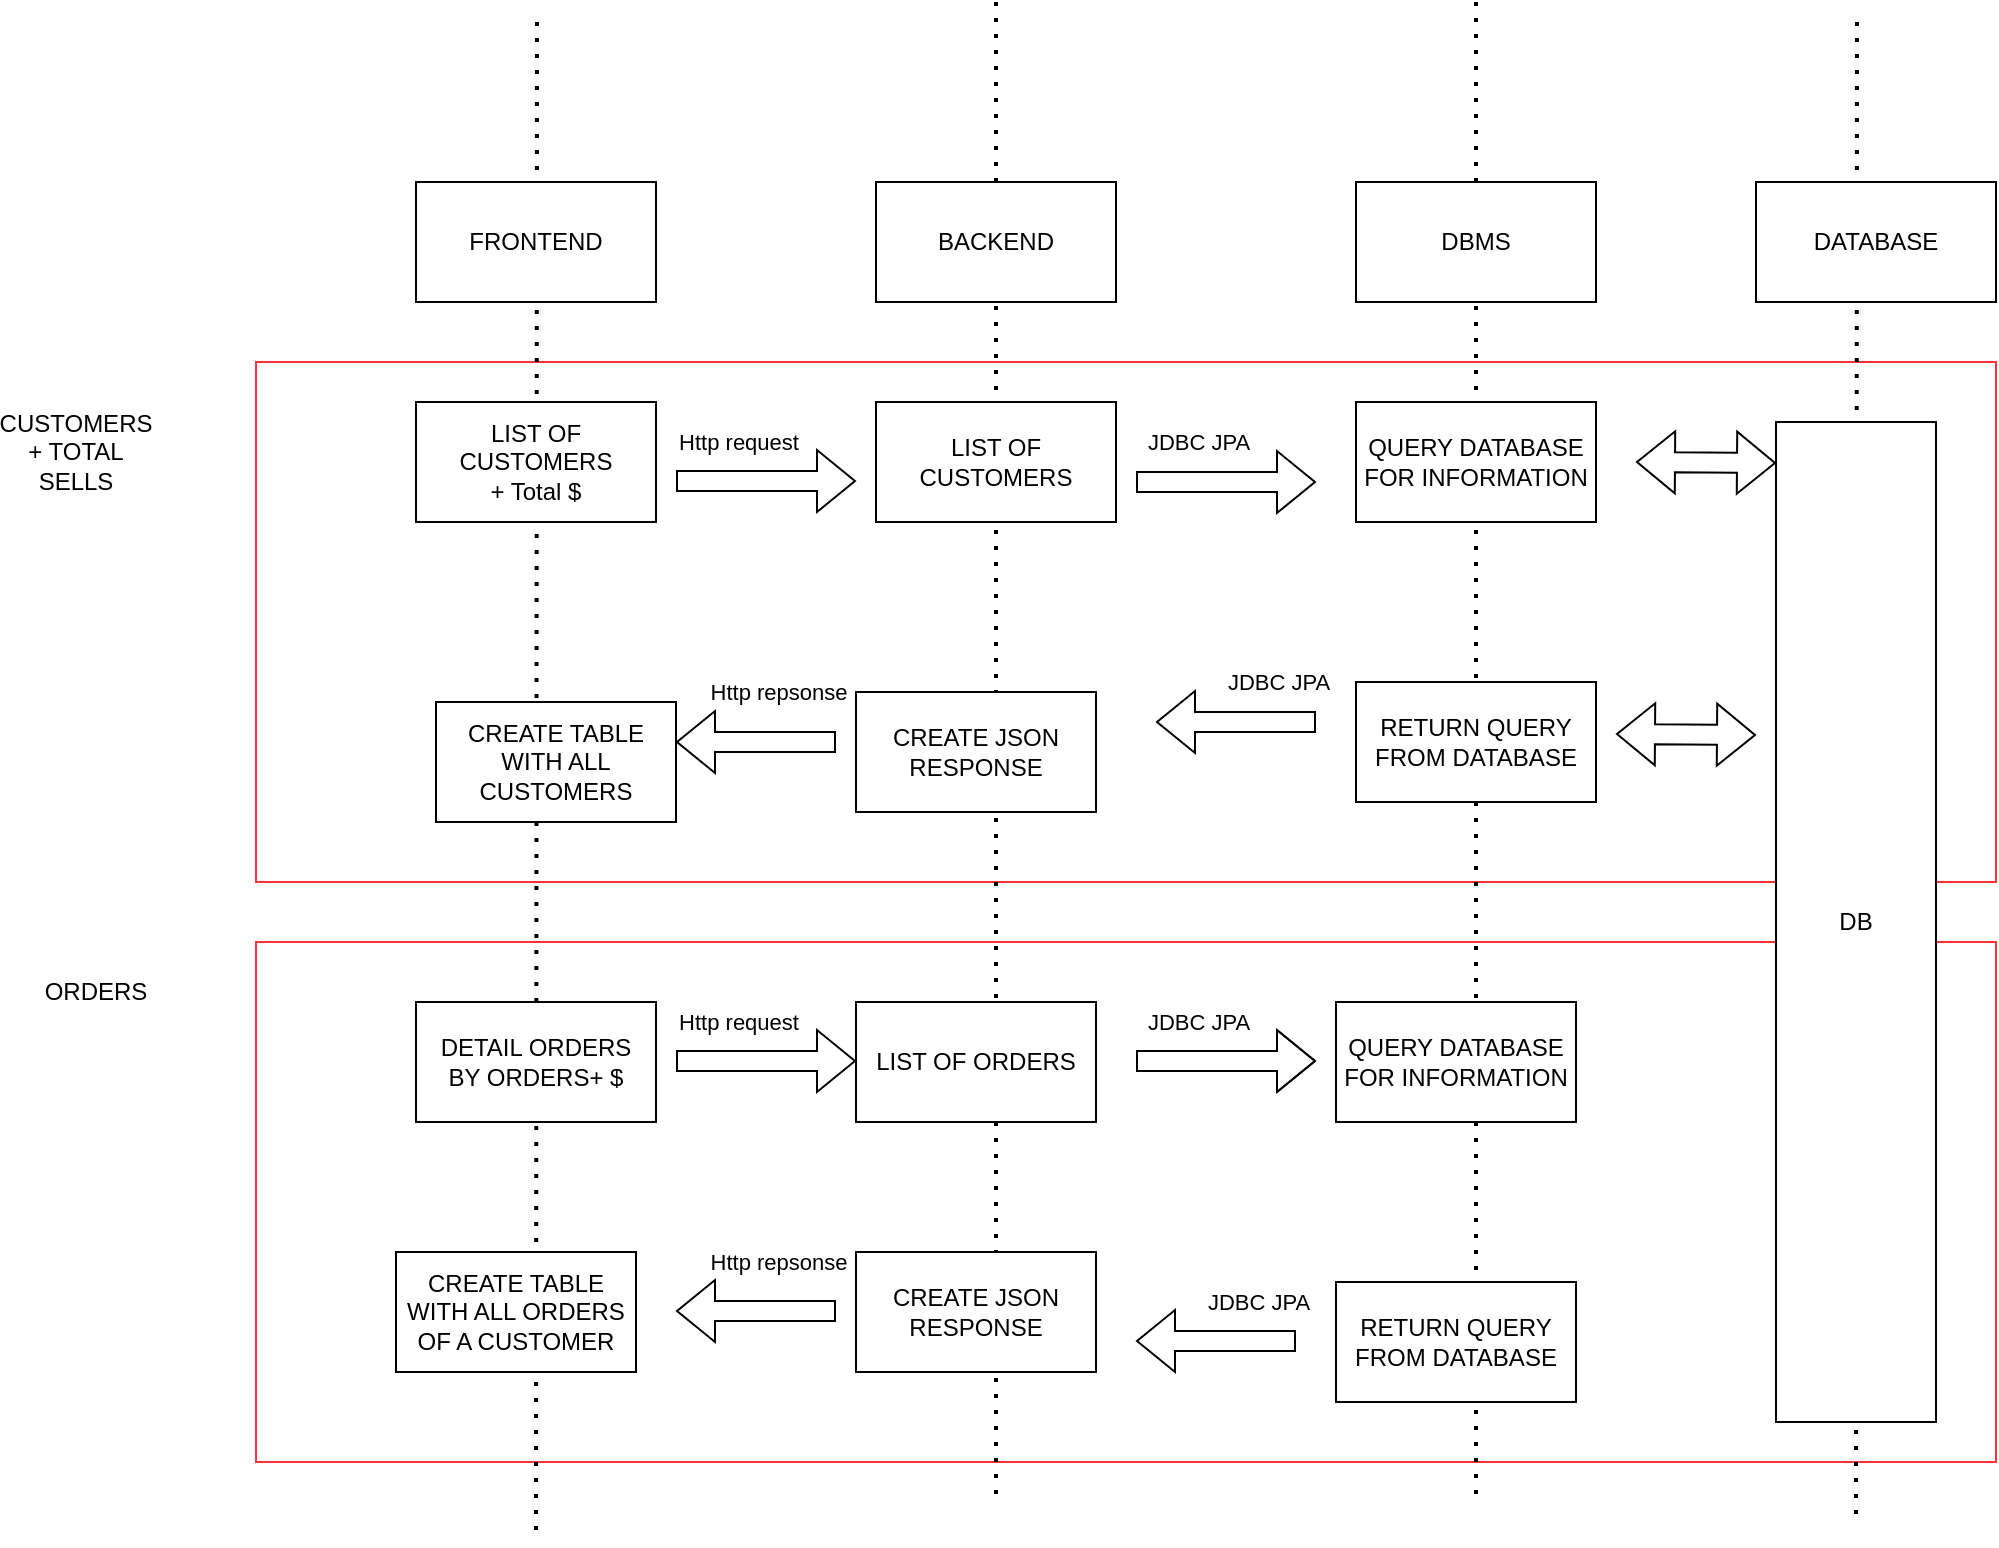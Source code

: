 <mxfile version="21.3.7" type="device">
  <diagram name="Page-1" id="13e1069c-82ec-6db2-03f1-153e76fe0fe0">
    <mxGraphModel dx="1469" dy="647" grid="1" gridSize="10" guides="1" tooltips="1" connect="1" arrows="1" fold="1" page="1" pageScale="1" pageWidth="1100" pageHeight="850" background="none" math="0" shadow="0">
      <root>
        <mxCell id="0" />
        <mxCell id="1" parent="0" />
        <mxCell id="r90ltT_Q9tdW3Xzcblut-41" value="" style="rounded=0;whiteSpace=wrap;html=1;strokeColor=#FF3333;fillColor=#FFFFFF;movable=0;resizable=0;rotatable=0;deletable=0;editable=0;locked=1;connectable=0;" vertex="1" parent="1">
          <mxGeometry x="590" y="550" width="870" height="260" as="geometry" />
        </mxCell>
        <mxCell id="r90ltT_Q9tdW3Xzcblut-40" value="" style="rounded=0;whiteSpace=wrap;html=1;strokeColor=#FF3333;fillColor=#FFFFFF;movable=0;resizable=0;rotatable=0;deletable=0;editable=0;locked=1;connectable=0;" vertex="1" parent="1">
          <mxGeometry x="590" y="260" width="870" height="260" as="geometry" />
        </mxCell>
        <mxCell id="r90ltT_Q9tdW3Xzcblut-7" value="" style="endArrow=none;dashed=1;html=1;dashPattern=1 3;strokeWidth=2;rounded=0;" edge="1" parent="1">
          <mxGeometry width="50" height="50" relative="1" as="geometry">
            <mxPoint x="960" y="80" as="sourcePoint" />
            <mxPoint x="960" y="830" as="targetPoint" />
          </mxGeometry>
        </mxCell>
        <mxCell id="r90ltT_Q9tdW3Xzcblut-8" value="BACKEND" style="rounded=0;whiteSpace=wrap;html=1;" vertex="1" parent="1">
          <mxGeometry x="900" y="170" width="120" height="60" as="geometry" />
        </mxCell>
        <mxCell id="r90ltT_Q9tdW3Xzcblut-11" value="" style="endArrow=none;dashed=1;html=1;dashPattern=1 3;strokeWidth=2;rounded=0;" edge="1" parent="1">
          <mxGeometry width="50" height="50" relative="1" as="geometry">
            <mxPoint x="730.5" y="90" as="sourcePoint" />
            <mxPoint x="730" y="850" as="targetPoint" />
          </mxGeometry>
        </mxCell>
        <mxCell id="r90ltT_Q9tdW3Xzcblut-12" value="" style="endArrow=none;dashed=1;html=1;dashPattern=1 3;strokeWidth=2;rounded=0;" edge="1" parent="1">
          <mxGeometry width="50" height="50" relative="1" as="geometry">
            <mxPoint x="1200" y="80" as="sourcePoint" />
            <mxPoint x="1200" y="830" as="targetPoint" />
          </mxGeometry>
        </mxCell>
        <mxCell id="r90ltT_Q9tdW3Xzcblut-9" value="DBMS" style="rounded=0;whiteSpace=wrap;html=1;" vertex="1" parent="1">
          <mxGeometry x="1140" y="170" width="120" height="60" as="geometry" />
        </mxCell>
        <mxCell id="r90ltT_Q9tdW3Xzcblut-10" value="FRONTEND" style="rounded=0;whiteSpace=wrap;html=1;" vertex="1" parent="1">
          <mxGeometry x="670" y="170" width="120" height="60" as="geometry" />
        </mxCell>
        <mxCell id="r90ltT_Q9tdW3Xzcblut-13" value="LIST OF CUSTOMERS&lt;br&gt;+ Total $" style="rounded=0;whiteSpace=wrap;html=1;" vertex="1" parent="1">
          <mxGeometry x="670" y="280" width="120" height="60" as="geometry" />
        </mxCell>
        <mxCell id="r90ltT_Q9tdW3Xzcblut-14" value="DETAIL ORDERS&lt;br&gt;BY ORDERS+ $" style="rounded=0;whiteSpace=wrap;html=1;" vertex="1" parent="1">
          <mxGeometry x="670" y="580" width="120" height="60" as="geometry" />
        </mxCell>
        <mxCell id="r90ltT_Q9tdW3Xzcblut-15" value="LIST OF CUSTOMERS" style="rounded=0;whiteSpace=wrap;html=1;" vertex="1" parent="1">
          <mxGeometry x="900" y="280" width="120" height="60" as="geometry" />
        </mxCell>
        <mxCell id="r90ltT_Q9tdW3Xzcblut-16" value="QUERY DATABASE FOR INFORMATION" style="rounded=0;whiteSpace=wrap;html=1;" vertex="1" parent="1">
          <mxGeometry x="1140" y="280" width="120" height="60" as="geometry" />
        </mxCell>
        <mxCell id="r90ltT_Q9tdW3Xzcblut-19" value="" style="shape=flexArrow;endArrow=classic;html=1;rounded=0;" edge="1" parent="1">
          <mxGeometry width="50" height="50" relative="1" as="geometry">
            <mxPoint x="800" y="319.5" as="sourcePoint" />
            <mxPoint x="890" y="319.5" as="targetPoint" />
          </mxGeometry>
        </mxCell>
        <mxCell id="r90ltT_Q9tdW3Xzcblut-20" value="Http request" style="edgeLabel;html=1;align=center;verticalAlign=middle;resizable=0;points=[];" vertex="1" connectable="0" parent="r90ltT_Q9tdW3Xzcblut-19">
          <mxGeometry x="0.318" relative="1" as="geometry">
            <mxPoint x="-29" y="-20" as="offset" />
          </mxGeometry>
        </mxCell>
        <mxCell id="r90ltT_Q9tdW3Xzcblut-21" value="" style="shape=flexArrow;endArrow=classic;html=1;rounded=0;" edge="1" parent="1">
          <mxGeometry width="50" height="50" relative="1" as="geometry">
            <mxPoint x="1030" y="320" as="sourcePoint" />
            <mxPoint x="1120" y="320" as="targetPoint" />
          </mxGeometry>
        </mxCell>
        <mxCell id="r90ltT_Q9tdW3Xzcblut-22" value="JDBC JPA" style="edgeLabel;html=1;align=center;verticalAlign=middle;resizable=0;points=[];" vertex="1" connectable="0" parent="r90ltT_Q9tdW3Xzcblut-21">
          <mxGeometry x="0.318" relative="1" as="geometry">
            <mxPoint x="-29" y="-20" as="offset" />
          </mxGeometry>
        </mxCell>
        <mxCell id="r90ltT_Q9tdW3Xzcblut-25" value="" style="shape=flexArrow;endArrow=classic;html=1;rounded=0;exitX=0.583;exitY=0.833;exitDx=0;exitDy=0;exitPerimeter=0;" edge="1" parent="1">
          <mxGeometry width="50" height="50" relative="1" as="geometry">
            <mxPoint x="1120" y="440" as="sourcePoint" />
            <mxPoint x="1040" y="440" as="targetPoint" />
          </mxGeometry>
        </mxCell>
        <mxCell id="r90ltT_Q9tdW3Xzcblut-26" value="JDBC JPA" style="edgeLabel;html=1;align=center;verticalAlign=middle;resizable=0;points=[];" vertex="1" connectable="0" parent="r90ltT_Q9tdW3Xzcblut-25">
          <mxGeometry x="0.318" relative="1" as="geometry">
            <mxPoint x="33" y="-20" as="offset" />
          </mxGeometry>
        </mxCell>
        <mxCell id="r90ltT_Q9tdW3Xzcblut-27" value="" style="shape=flexArrow;endArrow=classic;html=1;rounded=0;exitX=0.583;exitY=0.833;exitDx=0;exitDy=0;exitPerimeter=0;" edge="1" parent="1">
          <mxGeometry width="50" height="50" relative="1" as="geometry">
            <mxPoint x="880" y="450" as="sourcePoint" />
            <mxPoint x="800" y="450" as="targetPoint" />
          </mxGeometry>
        </mxCell>
        <mxCell id="r90ltT_Q9tdW3Xzcblut-28" value="Http repsonse" style="edgeLabel;html=1;align=center;verticalAlign=middle;resizable=0;points=[];" vertex="1" connectable="0" parent="r90ltT_Q9tdW3Xzcblut-27">
          <mxGeometry x="0.318" relative="1" as="geometry">
            <mxPoint x="23" y="-25" as="offset" />
          </mxGeometry>
        </mxCell>
        <mxCell id="r90ltT_Q9tdW3Xzcblut-29" value="CREATE TABLE&lt;br&gt;WITH ALL CUSTOMERS" style="rounded=0;whiteSpace=wrap;html=1;" vertex="1" parent="1">
          <mxGeometry x="680" y="430" width="120" height="60" as="geometry" />
        </mxCell>
        <mxCell id="r90ltT_Q9tdW3Xzcblut-30" value="CREATE JSON RESPONSE" style="rounded=0;whiteSpace=wrap;html=1;" vertex="1" parent="1">
          <mxGeometry x="890" y="425" width="120" height="60" as="geometry" />
        </mxCell>
        <mxCell id="r90ltT_Q9tdW3Xzcblut-31" value="RETURN QUERY&lt;br&gt;FROM DATABASE" style="rounded=0;whiteSpace=wrap;html=1;" vertex="1" parent="1">
          <mxGeometry x="1140" y="420" width="120" height="60" as="geometry" />
        </mxCell>
        <mxCell id="r90ltT_Q9tdW3Xzcblut-33" value="" style="endArrow=none;dashed=1;html=1;dashPattern=1 3;strokeWidth=2;rounded=0;" edge="1" parent="1">
          <mxGeometry width="50" height="50" relative="1" as="geometry">
            <mxPoint x="1390.5" y="90" as="sourcePoint" />
            <mxPoint x="1390" y="840" as="targetPoint" />
          </mxGeometry>
        </mxCell>
        <mxCell id="r90ltT_Q9tdW3Xzcblut-34" value="" style="shape=flexArrow;endArrow=classic;startArrow=classic;html=1;rounded=0;" edge="1" parent="1">
          <mxGeometry width="100" height="100" relative="1" as="geometry">
            <mxPoint x="1350" y="310.5" as="sourcePoint" />
            <mxPoint x="1280" y="310" as="targetPoint" />
          </mxGeometry>
        </mxCell>
        <mxCell id="r90ltT_Q9tdW3Xzcblut-35" value="" style="shape=flexArrow;endArrow=classic;startArrow=classic;html=1;rounded=0;" edge="1" parent="1">
          <mxGeometry width="100" height="100" relative="1" as="geometry">
            <mxPoint x="1340" y="446.5" as="sourcePoint" />
            <mxPoint x="1270" y="446" as="targetPoint" />
          </mxGeometry>
        </mxCell>
        <mxCell id="r90ltT_Q9tdW3Xzcblut-32" value="DATABASE" style="rounded=0;whiteSpace=wrap;html=1;" vertex="1" parent="1">
          <mxGeometry x="1340" y="170" width="120" height="60" as="geometry" />
        </mxCell>
        <mxCell id="r90ltT_Q9tdW3Xzcblut-39" value="DB" style="rounded=0;whiteSpace=wrap;html=1;" vertex="1" parent="1">
          <mxGeometry x="1350" y="290" width="80" height="500" as="geometry" />
        </mxCell>
        <mxCell id="r90ltT_Q9tdW3Xzcblut-42" value="" style="shape=flexArrow;endArrow=classic;html=1;rounded=0;" edge="1" parent="1">
          <mxGeometry width="50" height="50" relative="1" as="geometry">
            <mxPoint x="800" y="609.5" as="sourcePoint" />
            <mxPoint x="890" y="609.5" as="targetPoint" />
          </mxGeometry>
        </mxCell>
        <mxCell id="r90ltT_Q9tdW3Xzcblut-43" value="Http request" style="edgeLabel;html=1;align=center;verticalAlign=middle;resizable=0;points=[];" vertex="1" connectable="0" parent="r90ltT_Q9tdW3Xzcblut-42">
          <mxGeometry x="0.318" relative="1" as="geometry">
            <mxPoint x="-29" y="-20" as="offset" />
          </mxGeometry>
        </mxCell>
        <mxCell id="r90ltT_Q9tdW3Xzcblut-44" value="LIST OF ORDERS" style="rounded=0;whiteSpace=wrap;html=1;" vertex="1" parent="1">
          <mxGeometry x="890" y="580" width="120" height="60" as="geometry" />
        </mxCell>
        <mxCell id="r90ltT_Q9tdW3Xzcblut-47" value="QUERY DATABASE FOR INFORMATION" style="rounded=0;whiteSpace=wrap;html=1;" vertex="1" parent="1">
          <mxGeometry x="1130" y="580" width="120" height="60" as="geometry" />
        </mxCell>
        <mxCell id="r90ltT_Q9tdW3Xzcblut-48" value="RETURN QUERY&lt;br&gt;FROM DATABASE" style="rounded=0;whiteSpace=wrap;html=1;" vertex="1" parent="1">
          <mxGeometry x="1130" y="720" width="120" height="60" as="geometry" />
        </mxCell>
        <mxCell id="r90ltT_Q9tdW3Xzcblut-49" value="" style="shape=flexArrow;endArrow=classic;html=1;rounded=0;exitX=0.583;exitY=0.833;exitDx=0;exitDy=0;exitPerimeter=0;" edge="1" parent="1">
          <mxGeometry width="50" height="50" relative="1" as="geometry">
            <mxPoint x="1110" y="749.5" as="sourcePoint" />
            <mxPoint x="1030" y="749.5" as="targetPoint" />
          </mxGeometry>
        </mxCell>
        <mxCell id="r90ltT_Q9tdW3Xzcblut-50" value="JDBC JPA" style="edgeLabel;html=1;align=center;verticalAlign=middle;resizable=0;points=[];" vertex="1" connectable="0" parent="r90ltT_Q9tdW3Xzcblut-49">
          <mxGeometry x="0.318" relative="1" as="geometry">
            <mxPoint x="33" y="-20" as="offset" />
          </mxGeometry>
        </mxCell>
        <mxCell id="r90ltT_Q9tdW3Xzcblut-51" value="" style="shape=flexArrow;endArrow=classic;html=1;rounded=0;" edge="1" parent="1">
          <mxGeometry width="50" height="50" relative="1" as="geometry">
            <mxPoint x="1030" y="609.5" as="sourcePoint" />
            <mxPoint x="1120" y="609.5" as="targetPoint" />
            <Array as="points">
              <mxPoint x="1060" y="609.5" />
            </Array>
          </mxGeometry>
        </mxCell>
        <mxCell id="r90ltT_Q9tdW3Xzcblut-52" value="JDBC JPA" style="edgeLabel;html=1;align=center;verticalAlign=middle;resizable=0;points=[];" vertex="1" connectable="0" parent="r90ltT_Q9tdW3Xzcblut-51">
          <mxGeometry x="0.318" relative="1" as="geometry">
            <mxPoint x="-29" y="-20" as="offset" />
          </mxGeometry>
        </mxCell>
        <mxCell id="r90ltT_Q9tdW3Xzcblut-53" value="CREATE TABLE&lt;br&gt;WITH ALL ORDERS OF A CUSTOMER" style="rounded=0;whiteSpace=wrap;html=1;" vertex="1" parent="1">
          <mxGeometry x="660" y="705" width="120" height="60" as="geometry" />
        </mxCell>
        <mxCell id="r90ltT_Q9tdW3Xzcblut-54" value="CREATE JSON RESPONSE" style="rounded=0;whiteSpace=wrap;html=1;" vertex="1" parent="1">
          <mxGeometry x="890" y="705" width="120" height="60" as="geometry" />
        </mxCell>
        <mxCell id="r90ltT_Q9tdW3Xzcblut-55" value="" style="shape=flexArrow;endArrow=classic;html=1;rounded=0;exitX=0.583;exitY=0.833;exitDx=0;exitDy=0;exitPerimeter=0;" edge="1" parent="1">
          <mxGeometry width="50" height="50" relative="1" as="geometry">
            <mxPoint x="880" y="734.5" as="sourcePoint" />
            <mxPoint x="800" y="734.5" as="targetPoint" />
          </mxGeometry>
        </mxCell>
        <mxCell id="r90ltT_Q9tdW3Xzcblut-56" value="Http repsonse" style="edgeLabel;html=1;align=center;verticalAlign=middle;resizable=0;points=[];" vertex="1" connectable="0" parent="r90ltT_Q9tdW3Xzcblut-55">
          <mxGeometry x="0.318" relative="1" as="geometry">
            <mxPoint x="23" y="-25" as="offset" />
          </mxGeometry>
        </mxCell>
        <mxCell id="r90ltT_Q9tdW3Xzcblut-57" value="CUSTOMERS&lt;br&gt;+ TOTAL SELLS" style="text;html=1;strokeColor=none;fillColor=none;align=center;verticalAlign=middle;whiteSpace=wrap;rounded=0;" vertex="1" parent="1">
          <mxGeometry x="470" y="290" width="60" height="30" as="geometry" />
        </mxCell>
        <mxCell id="r90ltT_Q9tdW3Xzcblut-58" value="ORDERS" style="text;html=1;strokeColor=none;fillColor=none;align=center;verticalAlign=middle;whiteSpace=wrap;rounded=0;" vertex="1" parent="1">
          <mxGeometry x="480" y="560" width="60" height="30" as="geometry" />
        </mxCell>
      </root>
    </mxGraphModel>
  </diagram>
</mxfile>
